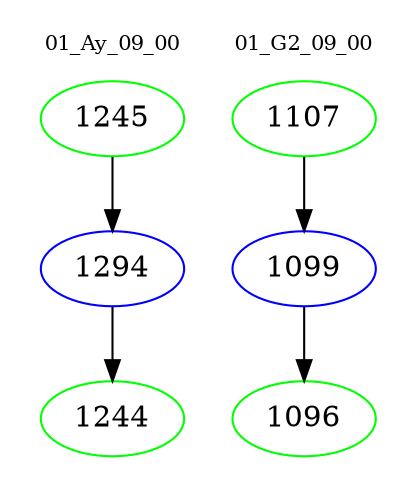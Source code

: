 digraph{
subgraph cluster_0 {
color = white
label = "01_Ay_09_00";
fontsize=10;
T0_1245 [label="1245", color="green"]
T0_1245 -> T0_1294 [color="black"]
T0_1294 [label="1294", color="blue"]
T0_1294 -> T0_1244 [color="black"]
T0_1244 [label="1244", color="green"]
}
subgraph cluster_1 {
color = white
label = "01_G2_09_00";
fontsize=10;
T1_1107 [label="1107", color="green"]
T1_1107 -> T1_1099 [color="black"]
T1_1099 [label="1099", color="blue"]
T1_1099 -> T1_1096 [color="black"]
T1_1096 [label="1096", color="green"]
}
}
